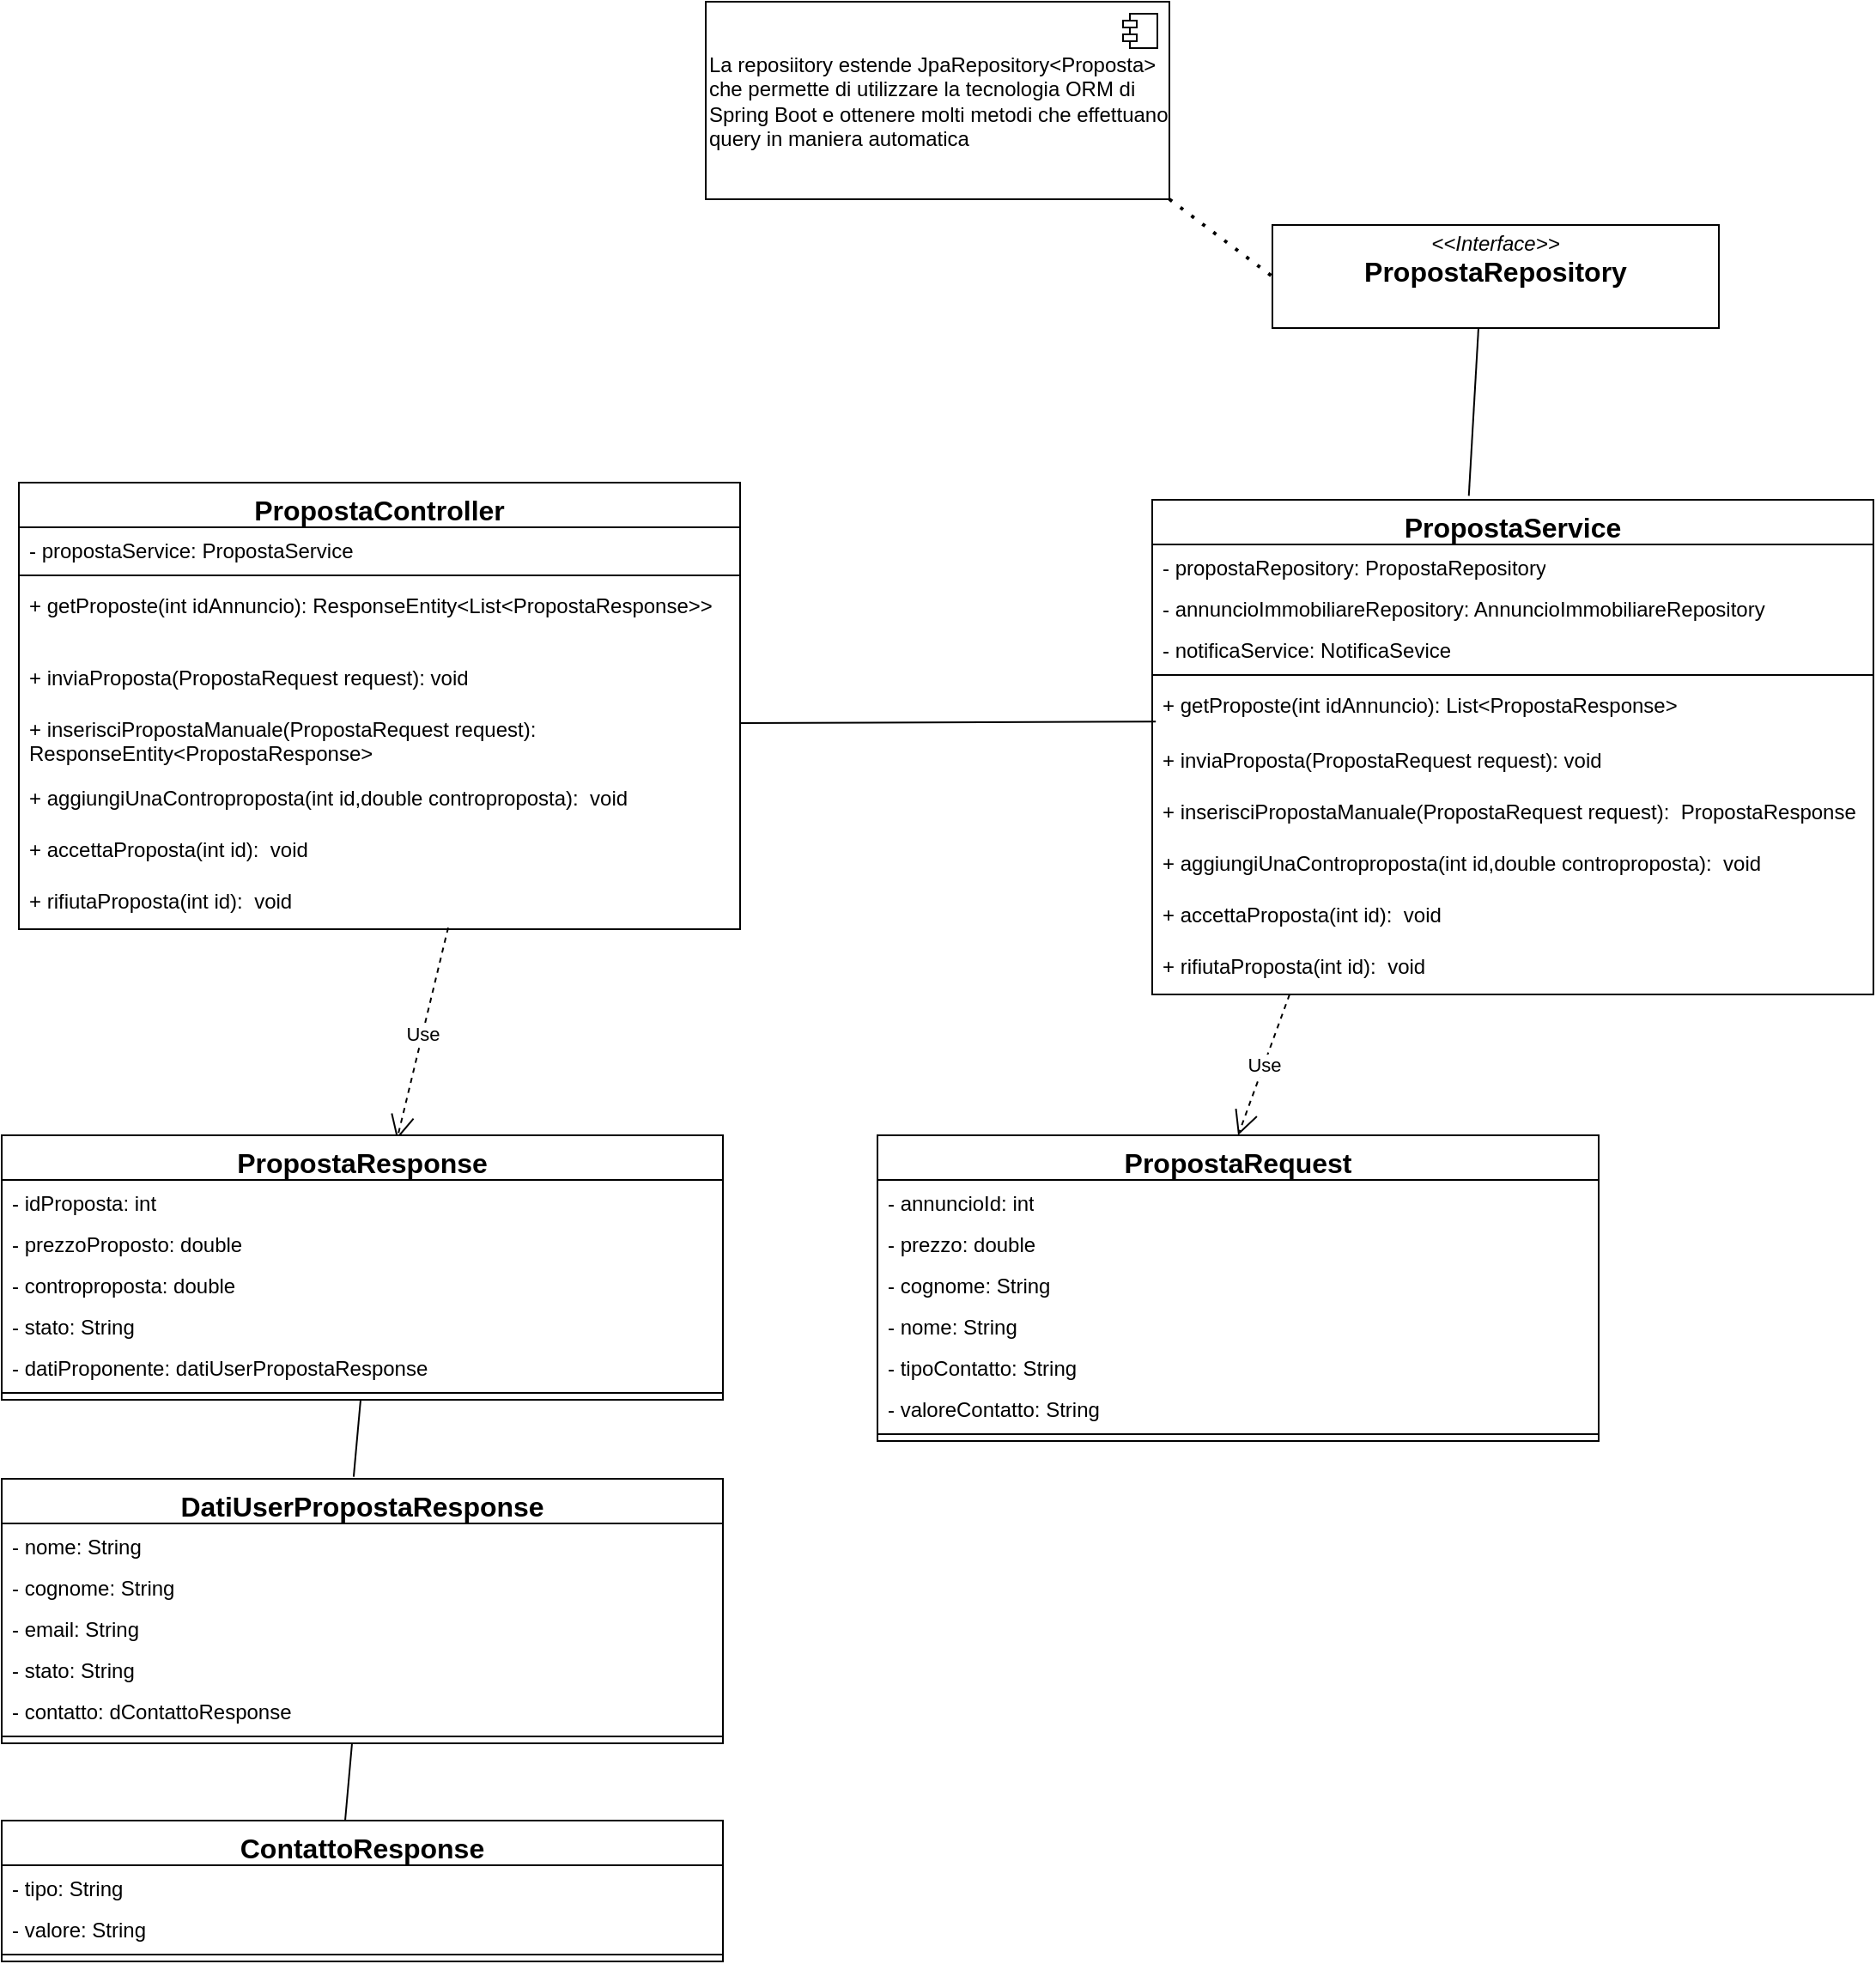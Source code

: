 <mxfile version="28.2.7">
  <diagram name="Pagina-1" id="uFGwC5BcgB2Fyq4wvbKS">
    <mxGraphModel dx="1489" dy="803" grid="1" gridSize="10" guides="1" tooltips="1" connect="1" arrows="1" fold="1" page="1" pageScale="1" pageWidth="827" pageHeight="1169" math="0" shadow="0">
      <root>
        <mxCell id="0" />
        <mxCell id="1" parent="0" />
        <mxCell id="xgMVdq_yR08TG5HgnozC-1" value="&lt;font style=&quot;font-size: 16px;&quot;&gt;PropostaController&lt;/font&gt;" style="swimlane;fontStyle=1;align=center;verticalAlign=top;childLayout=stackLayout;horizontal=1;startSize=26;horizontalStack=0;resizeParent=1;resizeParentMax=0;resizeLast=0;collapsible=1;marginBottom=0;whiteSpace=wrap;html=1;" parent="1" vertex="1">
          <mxGeometry x="240" y="390" width="420" height="260" as="geometry" />
        </mxCell>
        <mxCell id="xgMVdq_yR08TG5HgnozC-2" value="&lt;font&gt;- propostaService: PropostaService&lt;/font&gt;" style="text;strokeColor=none;fillColor=none;align=left;verticalAlign=top;spacingLeft=4;spacingRight=4;overflow=hidden;rotatable=0;points=[[0,0.5],[1,0.5]];portConstraint=eastwest;whiteSpace=wrap;html=1;" parent="xgMVdq_yR08TG5HgnozC-1" vertex="1">
          <mxGeometry y="26" width="420" height="24" as="geometry" />
        </mxCell>
        <mxCell id="xgMVdq_yR08TG5HgnozC-4" value="" style="line;strokeWidth=1;fillColor=none;align=left;verticalAlign=middle;spacingTop=-1;spacingLeft=3;spacingRight=3;rotatable=0;labelPosition=right;points=[];portConstraint=eastwest;strokeColor=inherit;" parent="xgMVdq_yR08TG5HgnozC-1" vertex="1">
          <mxGeometry y="50" width="420" height="8" as="geometry" />
        </mxCell>
        <mxCell id="xgMVdq_yR08TG5HgnozC-5" value="+ getProposte(int idAnnuncio): ResponseEntity&amp;lt;List&amp;lt;PropostaResponse&amp;gt;&amp;gt;" style="text;strokeColor=none;fillColor=none;align=left;verticalAlign=top;spacingLeft=4;spacingRight=4;overflow=hidden;rotatable=0;points=[[0,0.5],[1,0.5]];portConstraint=eastwest;whiteSpace=wrap;html=1;" parent="xgMVdq_yR08TG5HgnozC-1" vertex="1">
          <mxGeometry y="58" width="420" height="42" as="geometry" />
        </mxCell>
        <mxCell id="xgMVdq_yR08TG5HgnozC-6" value="+ inviaProposta(PropostaRequest request): void" style="text;strokeColor=none;fillColor=none;align=left;verticalAlign=top;spacingLeft=4;spacingRight=4;overflow=hidden;rotatable=0;points=[[0,0.5],[1,0.5]];portConstraint=eastwest;whiteSpace=wrap;html=1;" parent="xgMVdq_yR08TG5HgnozC-1" vertex="1">
          <mxGeometry y="100" width="420" height="30" as="geometry" />
        </mxCell>
        <mxCell id="xgMVdq_yR08TG5HgnozC-7" value="+ inserisciPropostaManuale(PropostaRequest request):&amp;nbsp; ResponseEntity&amp;lt;&lt;span style=&quot;background-color: transparent; color: light-dark(rgb(0, 0, 0), rgb(255, 255, 255));&quot;&gt;PropostaResponse&amp;gt;&lt;/span&gt;" style="text;strokeColor=none;fillColor=none;align=left;verticalAlign=top;spacingLeft=4;spacingRight=4;overflow=hidden;rotatable=0;points=[[0,0.5],[1,0.5]];portConstraint=eastwest;whiteSpace=wrap;html=1;" parent="xgMVdq_yR08TG5HgnozC-1" vertex="1">
          <mxGeometry y="130" width="420" height="40" as="geometry" />
        </mxCell>
        <mxCell id="xgMVdq_yR08TG5HgnozC-8" value="+ aggiungiUnaControproposta(int id,double controproposta):&amp;nbsp; void" style="text;strokeColor=none;fillColor=none;align=left;verticalAlign=top;spacingLeft=4;spacingRight=4;overflow=hidden;rotatable=0;points=[[0,0.5],[1,0.5]];portConstraint=eastwest;whiteSpace=wrap;html=1;" parent="xgMVdq_yR08TG5HgnozC-1" vertex="1">
          <mxGeometry y="170" width="420" height="30" as="geometry" />
        </mxCell>
        <mxCell id="xgMVdq_yR08TG5HgnozC-9" value="+ accettaProposta(int id):&amp;nbsp;&amp;nbsp;&lt;span style=&quot;background-color: transparent; color: light-dark(rgb(0, 0, 0), rgb(255, 255, 255));&quot;&gt;void&lt;/span&gt;" style="text;strokeColor=none;fillColor=none;align=left;verticalAlign=top;spacingLeft=4;spacingRight=4;overflow=hidden;rotatable=0;points=[[0,0.5],[1,0.5]];portConstraint=eastwest;whiteSpace=wrap;html=1;" parent="xgMVdq_yR08TG5HgnozC-1" vertex="1">
          <mxGeometry y="200" width="420" height="30" as="geometry" />
        </mxCell>
        <mxCell id="xgMVdq_yR08TG5HgnozC-10" value="+ rifiutaProposta(int id):&amp;nbsp;&amp;nbsp;&lt;span style=&quot;background-color: transparent; color: light-dark(rgb(0, 0, 0), rgb(255, 255, 255));&quot;&gt;void&lt;/span&gt;" style="text;strokeColor=none;fillColor=none;align=left;verticalAlign=top;spacingLeft=4;spacingRight=4;overflow=hidden;rotatable=0;points=[[0,0.5],[1,0.5]];portConstraint=eastwest;whiteSpace=wrap;html=1;" parent="xgMVdq_yR08TG5HgnozC-1" vertex="1">
          <mxGeometry y="230" width="420" height="30" as="geometry" />
        </mxCell>
        <mxCell id="xgMVdq_yR08TG5HgnozC-61" value="Use" style="endArrow=open;endSize=12;dashed=1;html=1;rounded=0;entryX=0.548;entryY=0.016;entryDx=0;entryDy=0;entryPerimeter=0;" parent="xgMVdq_yR08TG5HgnozC-1" target="xgMVdq_yR08TG5HgnozC-26" edge="1">
          <mxGeometry width="160" relative="1" as="geometry">
            <mxPoint x="250" y="259.09" as="sourcePoint" />
            <mxPoint x="410" y="259.09" as="targetPoint" />
          </mxGeometry>
        </mxCell>
        <mxCell id="xgMVdq_yR08TG5HgnozC-14" value="&lt;font style=&quot;font-size: 16px;&quot;&gt;PropostaService&lt;/font&gt;" style="swimlane;fontStyle=1;align=center;verticalAlign=top;childLayout=stackLayout;horizontal=1;startSize=26;horizontalStack=0;resizeParent=1;resizeParentMax=0;resizeLast=0;collapsible=1;marginBottom=0;whiteSpace=wrap;html=1;" parent="1" vertex="1">
          <mxGeometry x="900" y="400" width="420" height="288" as="geometry" />
        </mxCell>
        <mxCell id="xgMVdq_yR08TG5HgnozC-15" value="&lt;font&gt;- propostaRepository: PropostaRepository&lt;/font&gt;" style="text;strokeColor=none;fillColor=none;align=left;verticalAlign=top;spacingLeft=4;spacingRight=4;overflow=hidden;rotatable=0;points=[[0,0.5],[1,0.5]];portConstraint=eastwest;whiteSpace=wrap;html=1;" parent="xgMVdq_yR08TG5HgnozC-14" vertex="1">
          <mxGeometry y="26" width="420" height="24" as="geometry" />
        </mxCell>
        <mxCell id="xgMVdq_yR08TG5HgnozC-24" value="&lt;font&gt;- annuncioImmobiliareRepository: AnnuncioImmobiliareRepository&lt;/font&gt;" style="text;strokeColor=none;fillColor=none;align=left;verticalAlign=top;spacingLeft=4;spacingRight=4;overflow=hidden;rotatable=0;points=[[0,0.5],[1,0.5]];portConstraint=eastwest;whiteSpace=wrap;html=1;" parent="xgMVdq_yR08TG5HgnozC-14" vertex="1">
          <mxGeometry y="50" width="420" height="24" as="geometry" />
        </mxCell>
        <mxCell id="xgMVdq_yR08TG5HgnozC-25" value="&lt;font&gt;- notificaService: NotificaSevice&lt;/font&gt;" style="text;strokeColor=none;fillColor=none;align=left;verticalAlign=top;spacingLeft=4;spacingRight=4;overflow=hidden;rotatable=0;points=[[0,0.5],[1,0.5]];portConstraint=eastwest;whiteSpace=wrap;html=1;" parent="xgMVdq_yR08TG5HgnozC-14" vertex="1">
          <mxGeometry y="74" width="420" height="24" as="geometry" />
        </mxCell>
        <mxCell id="xgMVdq_yR08TG5HgnozC-16" value="" style="line;strokeWidth=1;fillColor=none;align=left;verticalAlign=middle;spacingTop=-1;spacingLeft=3;spacingRight=3;rotatable=0;labelPosition=right;points=[];portConstraint=eastwest;strokeColor=inherit;" parent="xgMVdq_yR08TG5HgnozC-14" vertex="1">
          <mxGeometry y="98" width="420" height="8" as="geometry" />
        </mxCell>
        <mxCell id="xgMVdq_yR08TG5HgnozC-17" value="+ getProposte(int idAnnuncio): List&amp;lt;PropostaResponse&amp;gt;" style="text;strokeColor=none;fillColor=none;align=left;verticalAlign=top;spacingLeft=4;spacingRight=4;overflow=hidden;rotatable=0;points=[[0,0.5],[1,0.5]];portConstraint=eastwest;whiteSpace=wrap;html=1;" parent="xgMVdq_yR08TG5HgnozC-14" vertex="1">
          <mxGeometry y="106" width="420" height="32" as="geometry" />
        </mxCell>
        <mxCell id="xgMVdq_yR08TG5HgnozC-18" value="+ inviaProposta(PropostaRequest request): void" style="text;strokeColor=none;fillColor=none;align=left;verticalAlign=top;spacingLeft=4;spacingRight=4;overflow=hidden;rotatable=0;points=[[0,0.5],[1,0.5]];portConstraint=eastwest;whiteSpace=wrap;html=1;" parent="xgMVdq_yR08TG5HgnozC-14" vertex="1">
          <mxGeometry y="138" width="420" height="30" as="geometry" />
        </mxCell>
        <mxCell id="xgMVdq_yR08TG5HgnozC-19" value="+ inserisciPropostaManuale(PropostaRequest request):&amp;nbsp;&amp;nbsp;&lt;span style=&quot;background-color: transparent; color: light-dark(rgb(0, 0, 0), rgb(255, 255, 255));&quot;&gt;PropostaResponse&lt;/span&gt;" style="text;strokeColor=none;fillColor=none;align=left;verticalAlign=top;spacingLeft=4;spacingRight=4;overflow=hidden;rotatable=0;points=[[0,0.5],[1,0.5]];portConstraint=eastwest;whiteSpace=wrap;html=1;" parent="xgMVdq_yR08TG5HgnozC-14" vertex="1">
          <mxGeometry y="168" width="420" height="30" as="geometry" />
        </mxCell>
        <mxCell id="xgMVdq_yR08TG5HgnozC-20" value="+ aggiungiUnaControproposta(int id,double controproposta):&amp;nbsp; void" style="text;strokeColor=none;fillColor=none;align=left;verticalAlign=top;spacingLeft=4;spacingRight=4;overflow=hidden;rotatable=0;points=[[0,0.5],[1,0.5]];portConstraint=eastwest;whiteSpace=wrap;html=1;" parent="xgMVdq_yR08TG5HgnozC-14" vertex="1">
          <mxGeometry y="198" width="420" height="30" as="geometry" />
        </mxCell>
        <mxCell id="xgMVdq_yR08TG5HgnozC-21" value="+ accettaProposta(int id):&amp;nbsp;&amp;nbsp;&lt;span style=&quot;background-color: transparent; color: light-dark(rgb(0, 0, 0), rgb(255, 255, 255));&quot;&gt;void&lt;/span&gt;" style="text;strokeColor=none;fillColor=none;align=left;verticalAlign=top;spacingLeft=4;spacingRight=4;overflow=hidden;rotatable=0;points=[[0,0.5],[1,0.5]];portConstraint=eastwest;whiteSpace=wrap;html=1;" parent="xgMVdq_yR08TG5HgnozC-14" vertex="1">
          <mxGeometry y="228" width="420" height="30" as="geometry" />
        </mxCell>
        <mxCell id="xgMVdq_yR08TG5HgnozC-22" value="+ rifiutaProposta(int id):&amp;nbsp;&amp;nbsp;&lt;span style=&quot;background-color: transparent; color: light-dark(rgb(0, 0, 0), rgb(255, 255, 255));&quot;&gt;void&lt;/span&gt;" style="text;strokeColor=none;fillColor=none;align=left;verticalAlign=top;spacingLeft=4;spacingRight=4;overflow=hidden;rotatable=0;points=[[0,0.5],[1,0.5]];portConstraint=eastwest;whiteSpace=wrap;html=1;" parent="xgMVdq_yR08TG5HgnozC-14" vertex="1">
          <mxGeometry y="258" width="420" height="30" as="geometry" />
        </mxCell>
        <mxCell id="xgMVdq_yR08TG5HgnozC-23" value="" style="endArrow=none;html=1;rounded=0;entryX=0.005;entryY=0.724;entryDx=0;entryDy=0;entryPerimeter=0;" parent="1" target="xgMVdq_yR08TG5HgnozC-17" edge="1">
          <mxGeometry width="50" height="50" relative="1" as="geometry">
            <mxPoint x="660" y="530" as="sourcePoint" />
            <mxPoint x="890" y="540" as="targetPoint" />
          </mxGeometry>
        </mxCell>
        <mxCell id="xgMVdq_yR08TG5HgnozC-26" value="&lt;font style=&quot;font-size: 16px;&quot;&gt;PropostaResponse&lt;/font&gt;" style="swimlane;fontStyle=1;align=center;verticalAlign=top;childLayout=stackLayout;horizontal=1;startSize=26;horizontalStack=0;resizeParent=1;resizeParentMax=0;resizeLast=0;collapsible=1;marginBottom=0;whiteSpace=wrap;html=1;" parent="1" vertex="1">
          <mxGeometry x="230" y="770" width="420" height="154" as="geometry" />
        </mxCell>
        <mxCell id="xgMVdq_yR08TG5HgnozC-27" value="&lt;font&gt;- idProposta: int&lt;/font&gt;" style="text;strokeColor=none;fillColor=none;align=left;verticalAlign=top;spacingLeft=4;spacingRight=4;overflow=hidden;rotatable=0;points=[[0,0.5],[1,0.5]];portConstraint=eastwest;whiteSpace=wrap;html=1;" parent="xgMVdq_yR08TG5HgnozC-26" vertex="1">
          <mxGeometry y="26" width="420" height="24" as="geometry" />
        </mxCell>
        <mxCell id="xgMVdq_yR08TG5HgnozC-28" value="&lt;font&gt;- prezzoProposto: double&lt;/font&gt;" style="text;strokeColor=none;fillColor=none;align=left;verticalAlign=top;spacingLeft=4;spacingRight=4;overflow=hidden;rotatable=0;points=[[0,0.5],[1,0.5]];portConstraint=eastwest;whiteSpace=wrap;html=1;" parent="xgMVdq_yR08TG5HgnozC-26" vertex="1">
          <mxGeometry y="50" width="420" height="24" as="geometry" />
        </mxCell>
        <mxCell id="xgMVdq_yR08TG5HgnozC-29" value="&lt;font&gt;- controproposta: double&lt;/font&gt;" style="text;strokeColor=none;fillColor=none;align=left;verticalAlign=top;spacingLeft=4;spacingRight=4;overflow=hidden;rotatable=0;points=[[0,0.5],[1,0.5]];portConstraint=eastwest;whiteSpace=wrap;html=1;" parent="xgMVdq_yR08TG5HgnozC-26" vertex="1">
          <mxGeometry y="74" width="420" height="24" as="geometry" />
        </mxCell>
        <mxCell id="xgMVdq_yR08TG5HgnozC-37" value="&lt;font&gt;- stato: String&lt;/font&gt;" style="text;strokeColor=none;fillColor=none;align=left;verticalAlign=top;spacingLeft=4;spacingRight=4;overflow=hidden;rotatable=0;points=[[0,0.5],[1,0.5]];portConstraint=eastwest;whiteSpace=wrap;html=1;" parent="xgMVdq_yR08TG5HgnozC-26" vertex="1">
          <mxGeometry y="98" width="420" height="24" as="geometry" />
        </mxCell>
        <mxCell id="xgMVdq_yR08TG5HgnozC-38" value="&lt;font&gt;- datiProponente&lt;/font&gt;&lt;span style=&quot;background-color: transparent; color: light-dark(rgb(0, 0, 0), rgb(255, 255, 255));&quot;&gt;:&amp;nbsp;&lt;/span&gt;datiUserPropostaResponse" style="text;strokeColor=none;fillColor=none;align=left;verticalAlign=top;spacingLeft=4;spacingRight=4;overflow=hidden;rotatable=0;points=[[0,0.5],[1,0.5]];portConstraint=eastwest;whiteSpace=wrap;html=1;" parent="xgMVdq_yR08TG5HgnozC-26" vertex="1">
          <mxGeometry y="122" width="420" height="24" as="geometry" />
        </mxCell>
        <mxCell id="xgMVdq_yR08TG5HgnozC-30" value="" style="line;strokeWidth=1;fillColor=none;align=left;verticalAlign=middle;spacingTop=-1;spacingLeft=3;spacingRight=3;rotatable=0;labelPosition=right;points=[];portConstraint=eastwest;strokeColor=inherit;" parent="xgMVdq_yR08TG5HgnozC-26" vertex="1">
          <mxGeometry y="146" width="420" height="8" as="geometry" />
        </mxCell>
        <mxCell id="xgMVdq_yR08TG5HgnozC-39" value="&lt;font style=&quot;font-size: 16px;&quot;&gt;DatiUserPropostaResponse&lt;/font&gt;" style="swimlane;fontStyle=1;align=center;verticalAlign=top;childLayout=stackLayout;horizontal=1;startSize=26;horizontalStack=0;resizeParent=1;resizeParentMax=0;resizeLast=0;collapsible=1;marginBottom=0;whiteSpace=wrap;html=1;" parent="1" vertex="1">
          <mxGeometry x="230" y="970" width="420" height="154" as="geometry" />
        </mxCell>
        <mxCell id="xgMVdq_yR08TG5HgnozC-40" value="&lt;font&gt;- nome: String&lt;/font&gt;" style="text;strokeColor=none;fillColor=none;align=left;verticalAlign=top;spacingLeft=4;spacingRight=4;overflow=hidden;rotatable=0;points=[[0,0.5],[1,0.5]];portConstraint=eastwest;whiteSpace=wrap;html=1;" parent="xgMVdq_yR08TG5HgnozC-39" vertex="1">
          <mxGeometry y="26" width="420" height="24" as="geometry" />
        </mxCell>
        <mxCell id="xgMVdq_yR08TG5HgnozC-41" value="&lt;font&gt;- cognome: String&lt;/font&gt;" style="text;strokeColor=none;fillColor=none;align=left;verticalAlign=top;spacingLeft=4;spacingRight=4;overflow=hidden;rotatable=0;points=[[0,0.5],[1,0.5]];portConstraint=eastwest;whiteSpace=wrap;html=1;" parent="xgMVdq_yR08TG5HgnozC-39" vertex="1">
          <mxGeometry y="50" width="420" height="24" as="geometry" />
        </mxCell>
        <mxCell id="xgMVdq_yR08TG5HgnozC-42" value="&lt;font&gt;- email: String&lt;/font&gt;" style="text;strokeColor=none;fillColor=none;align=left;verticalAlign=top;spacingLeft=4;spacingRight=4;overflow=hidden;rotatable=0;points=[[0,0.5],[1,0.5]];portConstraint=eastwest;whiteSpace=wrap;html=1;" parent="xgMVdq_yR08TG5HgnozC-39" vertex="1">
          <mxGeometry y="74" width="420" height="24" as="geometry" />
        </mxCell>
        <mxCell id="xgMVdq_yR08TG5HgnozC-43" value="&lt;font&gt;- stato: String&lt;/font&gt;" style="text;strokeColor=none;fillColor=none;align=left;verticalAlign=top;spacingLeft=4;spacingRight=4;overflow=hidden;rotatable=0;points=[[0,0.5],[1,0.5]];portConstraint=eastwest;whiteSpace=wrap;html=1;" parent="xgMVdq_yR08TG5HgnozC-39" vertex="1">
          <mxGeometry y="98" width="420" height="24" as="geometry" />
        </mxCell>
        <mxCell id="xgMVdq_yR08TG5HgnozC-44" value="&lt;font&gt;- contatto&lt;/font&gt;&lt;span style=&quot;background-color: transparent; color: light-dark(rgb(0, 0, 0), rgb(255, 255, 255));&quot;&gt;:&amp;nbsp;&lt;/span&gt;dContattoResponse" style="text;strokeColor=none;fillColor=none;align=left;verticalAlign=top;spacingLeft=4;spacingRight=4;overflow=hidden;rotatable=0;points=[[0,0.5],[1,0.5]];portConstraint=eastwest;whiteSpace=wrap;html=1;" parent="xgMVdq_yR08TG5HgnozC-39" vertex="1">
          <mxGeometry y="122" width="420" height="24" as="geometry" />
        </mxCell>
        <mxCell id="xgMVdq_yR08TG5HgnozC-45" value="" style="line;strokeWidth=1;fillColor=none;align=left;verticalAlign=middle;spacingTop=-1;spacingLeft=3;spacingRight=3;rotatable=0;labelPosition=right;points=[];portConstraint=eastwest;strokeColor=inherit;" parent="xgMVdq_yR08TG5HgnozC-39" vertex="1">
          <mxGeometry y="146" width="420" height="8" as="geometry" />
        </mxCell>
        <mxCell id="xgMVdq_yR08TG5HgnozC-46" value="&lt;font style=&quot;font-size: 16px;&quot;&gt;ContattoResponse&lt;/font&gt;" style="swimlane;fontStyle=1;align=center;verticalAlign=top;childLayout=stackLayout;horizontal=1;startSize=26;horizontalStack=0;resizeParent=1;resizeParentMax=0;resizeLast=0;collapsible=1;marginBottom=0;whiteSpace=wrap;html=1;" parent="1" vertex="1">
          <mxGeometry x="230" y="1169" width="420" height="82" as="geometry" />
        </mxCell>
        <mxCell id="xgMVdq_yR08TG5HgnozC-47" value="&lt;font&gt;- tipo: String&lt;/font&gt;" style="text;strokeColor=none;fillColor=none;align=left;verticalAlign=top;spacingLeft=4;spacingRight=4;overflow=hidden;rotatable=0;points=[[0,0.5],[1,0.5]];portConstraint=eastwest;whiteSpace=wrap;html=1;" parent="xgMVdq_yR08TG5HgnozC-46" vertex="1">
          <mxGeometry y="26" width="420" height="24" as="geometry" />
        </mxCell>
        <mxCell id="xgMVdq_yR08TG5HgnozC-48" value="&lt;font&gt;- valore: String&lt;/font&gt;" style="text;strokeColor=none;fillColor=none;align=left;verticalAlign=top;spacingLeft=4;spacingRight=4;overflow=hidden;rotatable=0;points=[[0,0.5],[1,0.5]];portConstraint=eastwest;whiteSpace=wrap;html=1;" parent="xgMVdq_yR08TG5HgnozC-46" vertex="1">
          <mxGeometry y="50" width="420" height="24" as="geometry" />
        </mxCell>
        <mxCell id="xgMVdq_yR08TG5HgnozC-52" value="" style="line;strokeWidth=1;fillColor=none;align=left;verticalAlign=middle;spacingTop=-1;spacingLeft=3;spacingRight=3;rotatable=0;labelPosition=right;points=[];portConstraint=eastwest;strokeColor=inherit;" parent="xgMVdq_yR08TG5HgnozC-46" vertex="1">
          <mxGeometry y="74" width="420" height="8" as="geometry" />
        </mxCell>
        <mxCell id="xgMVdq_yR08TG5HgnozC-53" value="&lt;font style=&quot;font-size: 16px;&quot;&gt;PropostaRequest&lt;/font&gt;" style="swimlane;fontStyle=1;align=center;verticalAlign=top;childLayout=stackLayout;horizontal=1;startSize=26;horizontalStack=0;resizeParent=1;resizeParentMax=0;resizeLast=0;collapsible=1;marginBottom=0;whiteSpace=wrap;html=1;" parent="1" vertex="1">
          <mxGeometry x="740" y="770" width="420" height="178" as="geometry" />
        </mxCell>
        <mxCell id="xgMVdq_yR08TG5HgnozC-54" value="&lt;font&gt;- annuncioId: int&lt;/font&gt;" style="text;strokeColor=none;fillColor=none;align=left;verticalAlign=top;spacingLeft=4;spacingRight=4;overflow=hidden;rotatable=0;points=[[0,0.5],[1,0.5]];portConstraint=eastwest;whiteSpace=wrap;html=1;" parent="xgMVdq_yR08TG5HgnozC-53" vertex="1">
          <mxGeometry y="26" width="420" height="24" as="geometry" />
        </mxCell>
        <mxCell id="xgMVdq_yR08TG5HgnozC-55" value="&lt;font&gt;- prezzo: double&lt;/font&gt;" style="text;strokeColor=none;fillColor=none;align=left;verticalAlign=top;spacingLeft=4;spacingRight=4;overflow=hidden;rotatable=0;points=[[0,0.5],[1,0.5]];portConstraint=eastwest;whiteSpace=wrap;html=1;" parent="xgMVdq_yR08TG5HgnozC-53" vertex="1">
          <mxGeometry y="50" width="420" height="24" as="geometry" />
        </mxCell>
        <mxCell id="xgMVdq_yR08TG5HgnozC-56" value="&lt;font&gt;- cognome: String&lt;/font&gt;" style="text;strokeColor=none;fillColor=none;align=left;verticalAlign=top;spacingLeft=4;spacingRight=4;overflow=hidden;rotatable=0;points=[[0,0.5],[1,0.5]];portConstraint=eastwest;whiteSpace=wrap;html=1;" parent="xgMVdq_yR08TG5HgnozC-53" vertex="1">
          <mxGeometry y="74" width="420" height="24" as="geometry" />
        </mxCell>
        <mxCell id="xgMVdq_yR08TG5HgnozC-57" value="&lt;font&gt;- nome: String&lt;/font&gt;" style="text;strokeColor=none;fillColor=none;align=left;verticalAlign=top;spacingLeft=4;spacingRight=4;overflow=hidden;rotatable=0;points=[[0,0.5],[1,0.5]];portConstraint=eastwest;whiteSpace=wrap;html=1;" parent="xgMVdq_yR08TG5HgnozC-53" vertex="1">
          <mxGeometry y="98" width="420" height="24" as="geometry" />
        </mxCell>
        <mxCell id="xgMVdq_yR08TG5HgnozC-58" value="&lt;font&gt;- tipoContatto&lt;/font&gt;&lt;span style=&quot;background-color: transparent; color: light-dark(rgb(0, 0, 0), rgb(255, 255, 255));&quot;&gt;:&amp;nbsp;&lt;/span&gt;String" style="text;strokeColor=none;fillColor=none;align=left;verticalAlign=top;spacingLeft=4;spacingRight=4;overflow=hidden;rotatable=0;points=[[0,0.5],[1,0.5]];portConstraint=eastwest;whiteSpace=wrap;html=1;" parent="xgMVdq_yR08TG5HgnozC-53" vertex="1">
          <mxGeometry y="122" width="420" height="24" as="geometry" />
        </mxCell>
        <mxCell id="xgMVdq_yR08TG5HgnozC-60" value="&lt;font&gt;- valoreContatto&lt;/font&gt;&lt;span style=&quot;background-color: transparent; color: light-dark(rgb(0, 0, 0), rgb(255, 255, 255));&quot;&gt;:&amp;nbsp;&lt;/span&gt;String" style="text;strokeColor=none;fillColor=none;align=left;verticalAlign=top;spacingLeft=4;spacingRight=4;overflow=hidden;rotatable=0;points=[[0,0.5],[1,0.5]];portConstraint=eastwest;whiteSpace=wrap;html=1;" parent="xgMVdq_yR08TG5HgnozC-53" vertex="1">
          <mxGeometry y="146" width="420" height="24" as="geometry" />
        </mxCell>
        <mxCell id="xgMVdq_yR08TG5HgnozC-59" value="" style="line;strokeWidth=1;fillColor=none;align=left;verticalAlign=middle;spacingTop=-1;spacingLeft=3;spacingRight=3;rotatable=0;labelPosition=right;points=[];portConstraint=eastwest;strokeColor=inherit;" parent="xgMVdq_yR08TG5HgnozC-53" vertex="1">
          <mxGeometry y="170" width="420" height="8" as="geometry" />
        </mxCell>
        <mxCell id="xgMVdq_yR08TG5HgnozC-62" value="Use" style="endArrow=open;endSize=12;dashed=1;html=1;rounded=0;entryX=0.5;entryY=0;entryDx=0;entryDy=0;" parent="1" target="xgMVdq_yR08TG5HgnozC-53" edge="1">
          <mxGeometry width="160" relative="1" as="geometry">
            <mxPoint x="980" y="688" as="sourcePoint" />
            <mxPoint x="950" y="810.91" as="targetPoint" />
          </mxGeometry>
        </mxCell>
        <mxCell id="xgMVdq_yR08TG5HgnozC-63" value="" style="endArrow=none;html=1;rounded=0;exitX=0.488;exitY=-0.008;exitDx=0;exitDy=0;exitPerimeter=0;" parent="1" source="xgMVdq_yR08TG5HgnozC-39" edge="1">
          <mxGeometry width="50" height="50" relative="1" as="geometry">
            <mxPoint x="389" y="974" as="sourcePoint" />
            <mxPoint x="439" y="924" as="targetPoint" />
          </mxGeometry>
        </mxCell>
        <mxCell id="xgMVdq_yR08TG5HgnozC-64" value="" style="endArrow=none;html=1;rounded=0;exitX=0.488;exitY=-0.008;exitDx=0;exitDy=0;exitPerimeter=0;" parent="1" edge="1">
          <mxGeometry width="50" height="50" relative="1" as="geometry">
            <mxPoint x="430" y="1169" as="sourcePoint" />
            <mxPoint x="434" y="1124" as="targetPoint" />
          </mxGeometry>
        </mxCell>
        <mxCell id="S3IpvRu43FiCSdHj7svm-1" value="&lt;p style=&quot;margin:0px;margin-top:4px;text-align:center;&quot;&gt;&lt;i&gt;&amp;lt;&amp;lt;Interface&amp;gt;&amp;gt;&lt;/i&gt;&lt;br&gt;&lt;b&gt;&lt;font style=&quot;font-size: 16px;&quot;&gt;PropostaRepository&lt;/font&gt;&lt;/b&gt;&lt;/p&gt;&lt;p style=&quot;margin:0px;margin-left:4px;&quot;&gt;&lt;br&gt;&lt;/p&gt;" style="verticalAlign=top;align=left;overflow=fill;html=1;whiteSpace=wrap;" vertex="1" parent="1">
          <mxGeometry x="970" y="240" width="260" height="60" as="geometry" />
        </mxCell>
        <mxCell id="S3IpvRu43FiCSdHj7svm-3" value="" style="endArrow=none;html=1;rounded=0;exitX=0.439;exitY=-0.008;exitDx=0;exitDy=0;exitPerimeter=0;" edge="1" parent="1" source="xgMVdq_yR08TG5HgnozC-14">
          <mxGeometry width="50" height="50" relative="1" as="geometry">
            <mxPoint x="1040" y="350" as="sourcePoint" />
            <mxPoint x="1090" y="300" as="targetPoint" />
          </mxGeometry>
        </mxCell>
        <mxCell id="S3IpvRu43FiCSdHj7svm-4" value="La reposiitory estende JpaRepository&amp;lt;Proposta&amp;gt; che permette di utilizzare la tecnologia ORM di Spring Boot e ottenere molti metodi che effettuano query in maniera automatica" style="html=1;dropTarget=0;whiteSpace=wrap;align=left;" vertex="1" parent="1">
          <mxGeometry x="640" y="110" width="270" height="115" as="geometry" />
        </mxCell>
        <mxCell id="S3IpvRu43FiCSdHj7svm-5" value="" style="shape=module;jettyWidth=8;jettyHeight=4;" vertex="1" parent="S3IpvRu43FiCSdHj7svm-4">
          <mxGeometry x="1" width="20" height="20" relative="1" as="geometry">
            <mxPoint x="-27" y="7" as="offset" />
          </mxGeometry>
        </mxCell>
        <mxCell id="S3IpvRu43FiCSdHj7svm-6" value="" style="endArrow=none;dashed=1;html=1;dashPattern=1 3;strokeWidth=2;rounded=0;entryX=0;entryY=0.5;entryDx=0;entryDy=0;" edge="1" parent="1" target="S3IpvRu43FiCSdHj7svm-1">
          <mxGeometry width="50" height="50" relative="1" as="geometry">
            <mxPoint x="910" y="225" as="sourcePoint" />
            <mxPoint x="960" y="175" as="targetPoint" />
          </mxGeometry>
        </mxCell>
      </root>
    </mxGraphModel>
  </diagram>
</mxfile>

